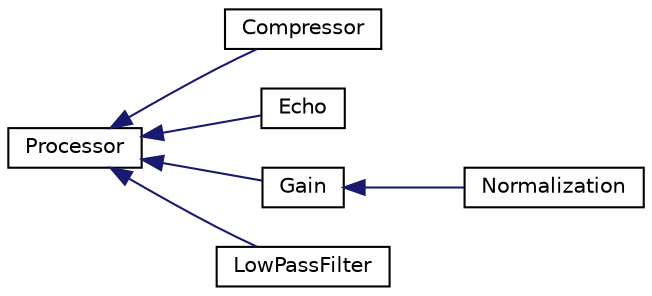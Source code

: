 digraph "Graphical Class Hierarchy"
{
 // LATEX_PDF_SIZE
  edge [fontname="Helvetica",fontsize="10",labelfontname="Helvetica",labelfontsize="10"];
  node [fontname="Helvetica",fontsize="10",shape=record];
  rankdir="LR";
  Node0 [label="Processor",height=0.2,width=0.4,color="black", fillcolor="white", style="filled",URL="$db/d9f/classProcessor.html",tooltip="A Processor parent class.  This class has a public constructor that initializes the sample...."];
  Node0 -> Node1 [dir="back",color="midnightblue",fontsize="10",style="solid",fontname="Helvetica"];
  Node1 [label="Compressor",height=0.2,width=0.4,color="black", fillcolor="white", style="filled",URL="$dc/db7/classCompressor.html",tooltip="A sound compressor class that inherits from the Processor class.   This class has a public constructo..."];
  Node0 -> Node2 [dir="back",color="midnightblue",fontsize="10",style="solid",fontname="Helvetica"];
  Node2 [label="Echo",height=0.2,width=0.4,color="black", fillcolor="white", style="filled",URL="$dc/dd7/classEcho.html",tooltip="A sound echoing class that inherits from the Processor class.  This class has a public constructor th..."];
  Node0 -> Node3 [dir="back",color="midnightblue",fontsize="10",style="solid",fontname="Helvetica"];
  Node3 [label="Gain",height=0.2,width=0.4,color="black", fillcolor="white", style="filled",URL="$d7/d1e/classGain.html",tooltip="A gain class that inherits from the Processor class.  This class has a public constructor that calls ..."];
  Node3 -> Node4 [dir="back",color="midnightblue",fontsize="10",style="solid",fontname="Helvetica"];
  Node4 [label="Normalization",height=0.2,width=0.4,color="black", fillcolor="white", style="filled",URL="$d6/d51/classNormalization.html",tooltip="A sound normalization class that inherits from the Gain class.  This class has a public constructor t..."];
  Node0 -> Node5 [dir="back",color="midnightblue",fontsize="10",style="solid",fontname="Helvetica"];
  Node5 [label="LowPassFilter",height=0.2,width=0.4,color="black", fillcolor="white", style="filled",URL="$d9/d1a/classLowPassFilter.html",tooltip="A LowPassFilter class.  This class doesn't work.  ."];
}
